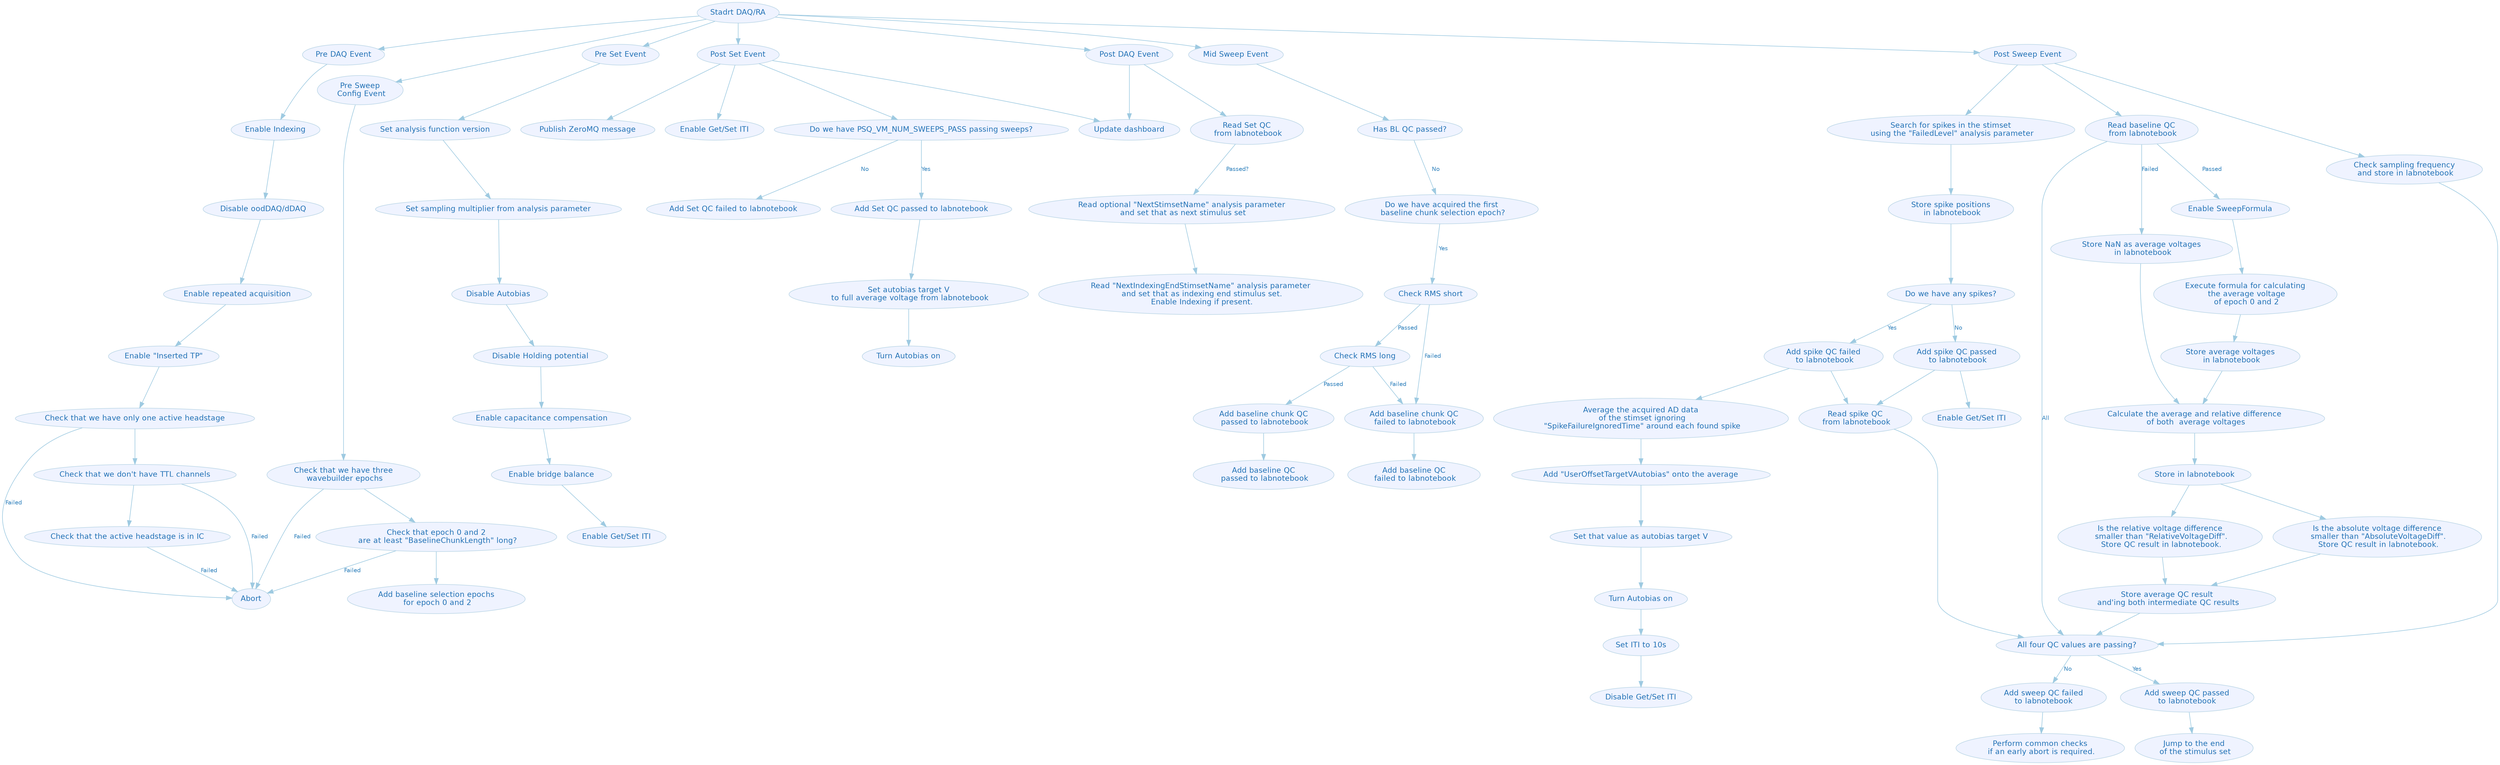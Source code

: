 digraph G {
	graph [center=true,
		color=white,
		compound=true,
		fontcolor=black,
		fontname=Helvetica,
		fontsize=14,
		penwidth=0.1,
		ratio="0,01"
	];
	node [color="#bdd7e7",
		fillcolor="#eff3ff",
		fontcolor="#2171b5",
		fontname=Helvetica,
		fontsize=13,
		label="\N",
		shape=ellipse,
		style=filled
	];
	edge [color="#9ecae1",
		fontcolor="#3182bd",
		fontname=Helvetica,
		fontsize=10,
		style=solid
	];
	n1	[label="Stadrt DAQ/RA"];
	n2	[label="Pre DAQ Event"];
	n1 -> n2;
	n3	[label="Pre Set Event"];
	n1 -> n3;
	n4	[label="Pre Sweep\n Config Event"];
	n1 -> n4;
	n5	[label="Post Set Event"];
	n1 -> n5;
	n6	[label="Post DAQ Event"];
	n1 -> n6;
	n38	[label="Mid Sweep Event"];
	n1 -> n38;
	n47	[label="Post Sweep Event"];
	n1 -> n47;
	n7	[label="Enable Indexing"];
	n2 -> n7;
	n15	[label="Set analysis function version"];
	n3 -> n15;
	n21	[label="Check that we have three\n wavebuilder epochs"];
	n4 -> n21;
	n26	[label="Do we have PSQ_VM_NUM_SWEEPS_PASS passing sweeps?"];
	n5 -> n26;
	n29	[label="Publish ZeroMQ message"];
	n5 -> n29;
	n31	[label="Enable Get/Set ITI"];
	n5 -> n31;
	n32	[label="Update dashboard"];
	n5 -> n32;
	n6 -> n32;
	n34	[label="Read Set QC\n from labnotebook"];
	n6 -> n34;
	n8	[label="Disable oodDAQ/dDAQ"];
	n7 -> n8;
	n9	[label="Enable repeated acquisition"];
	n8 -> n9;
	n10	[label="Enable \"Inserted TP\""];
	n9 -> n10;
	n11	[label="Check that we have only one active headstage"];
	n10 -> n11;
	n12	[label="Check that we don't have TTL channels"];
	n11 -> n12;
	n14	[label=Abort];
	n11 -> n14	[label=Failed];
	n13	[label="Check that the active headstage is in IC"];
	n12 -> n13;
	n12 -> n14	[label=Failed];
	n13 -> n14	[label=Failed];
	n16	[label="Set sampling multiplier from analysis parameter"];
	n15 -> n16;
	n17	[label="Disable Autobias "];
	n16 -> n17;
	n18	[label="Disable Holding potential"];
	n17 -> n18;
	n19	[label="Enable capacitance compensation"];
	n18 -> n19;
	n20	[label="Enable bridge balance"];
	n19 -> n20;
	n30	[label="Enable Get/Set ITI"];
	n20 -> n30;
	n21 -> n14	[label=Failed];
	n23	[label="Check that epoch 0 and 2\n are at least \"BaselineChunkLength\" long?"];
	n21 -> n23;
	n23 -> n14	[label=Failed];
	n25	[label="Add baseline selection epochs\n for epoch 0 and 2"];
	n23 -> n25;
	n27	[label="Add Set QC failed to labnotebook"];
	n26 -> n27	[label=No];
	n28	[label="Add Set QC passed to labnotebook"];
	n26 -> n28	[label=Yes];
	n33	[label="Set autobias target V\n to full average voltage\ from labnotebook"];
	n28 -> n33;
	n37	[label="Turn Autobias on"];
	n33 -> n37;
	n35	[label="Read optional \"NextStimsetName\" analysis parameter\n and set that as next stimulus set"];
	n34 -> n35	[label="Passed?"];
	n36	[label="Read \"NextIndexingEndStimsetName\" analysis parameter\n and set that as indexing end stimulus set.\n Enable Indexing if present."];
	n35 -> n36;
	n39	[label="Has BL QC passed?"];
	n38 -> n39;
	n40	[label="Do we have acquired the first\n baseline chunk selection epoch?"];
	n39 -> n40	[label=No];
	n41	[label="Check RMS short"];
	n40 -> n41	[label=Yes];
	n42	[label="Check RMS long"];
	n41 -> n42	[label=Passed];
	n43	[label="Add baseline chunk QC\n failed to labnotebook"];
	n41 -> n43	[label=Failed];
	n42 -> n43	[label=Failed];
	n44	[label="Add baseline chunk QC\n passed to labnotebook"];
	n42 -> n44	[label=Passed];
	n45	[label="Add baseline QC\n failed to labnotebook"];
	n43 -> n45;
	n46	[label="Add baseline QC\n passed to labnotebook"];
	n44 -> n46;
	n48	[label="Read baseline QC\n from labnotebook"];
	n47 -> n48;
	n50	[label="Check sampling frequency\n and store in labnotebook"];
	n47 -> n50;
	n53	[label="Search for spikes in the stimset\n using the \"FailedLevel\" analysis parameter"];
	n47 -> n53;
	n49	[label="All four QC values are passing?"];
	n48 -> n49	[label=All];
	n69	[label="Enable SweepFormula"];
	n48 -> n69	[label=Passed];
	n74	[label="Store NaN as average voltages\n in labnotebook"];
	n48 -> n74	[label=Failed];
	n65	[label="Add sweep QC passed\nto labnotebook"];
	n49 -> n65	[label=Yes];
	n66	[label="Add sweep QC failed\nto labnotebook"];
	n49 -> n66	[label=No];
	n50 -> n49;
	n57	[label="Store spike positions\n in labnotebook"];
	n53 -> n57;
	n54	[label="Do we have any spikes?"];
	n55	[label="Add spike QC passed\n to labnotebook"];
	n54 -> n55	[label=No];
	n56	[label="Add spike QC failed\n to labnotebook"];
	n54 -> n56	[label=Yes];
	n58	[label="Enable Get/Set ITI"];
	n55 -> n58;
	n80	[label="Read spike QC\n from labnotebook"];
	n55 -> n80;
	n59	[label="Average the acquired AD data\n of the stimset ignoring\n \"SpikeFailureIgnoredTime\" around each found spike"];
	n56 -> n59;
	n56 -> n80;
	n57 -> n54;
	n60	[label="Add \"UserOffsetTargetVAutobias\" onto the average"];
	n59 -> n60;
	n61	[label="Set that value as autobias target V"];
	n60 -> n61;
	n62	[label="Turn Autobias on"];
	n61 -> n62;
	n63	[label="Set ITI to 10s"];
	n62 -> n63;
	n64	[label="Disable Get/Set ITI"];
	n63 -> n64;
	n68	[label="Jump to the end\n of the stimulus set"];
	n65 -> n68;
	n67	[label="Perform common checks\n if an early abort is required."];
	n66 -> n67;
	n70	[label="Execute formula for calculating\n the average voltage\n of epoch 0 and 2"];
	n69 -> n70;
	n71	[label="Store average voltages\n in labnotebook"];
	n70 -> n71;
	n75	[label="Calculate the average and relative difference\n of both  average voltages"];
	n71 -> n75;
	n74 -> n75;
	n76	[label="Store in labnotebook"];
	n75 -> n76;
	n77	[label="Is the absolute voltage difference\n smaller than \"AbsoluteVoltageDiff\".\n Store QC result in labnotebook."];
	n76 -> n77;
	n78	[label="Is the relative voltage difference\n smaller than \"RelativeVoltageDiff\".\n Store QC result in labnotebook."];
	n76 -> n78;
	n79	[label="Store average QC result\n and'ing both intermediate QC results"];
	n77 -> n79;
	n78 -> n79;
	n79 -> n49;
	n80 -> n49;
}
